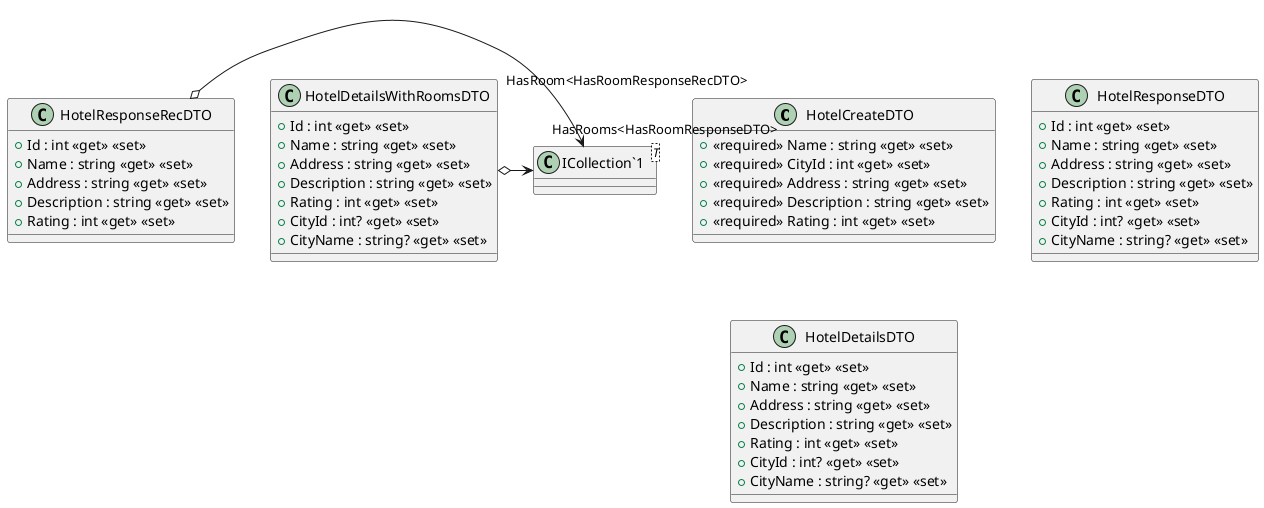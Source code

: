 @startuml
class HotelCreateDTO {
    + <<required>> Name : string <<get>> <<set>>
    + <<required>> CityId : int <<get>> <<set>>
    + <<required>> Address : string <<get>> <<set>>
    + <<required>> Description : string <<get>> <<set>>
    + <<required>> Rating : int <<get>> <<set>>
}
class HotelResponseDTO {
    + Id : int <<get>> <<set>>
    + Name : string <<get>> <<set>>
    + Address : string <<get>> <<set>>
    + Description : string <<get>> <<set>>
    + Rating : int <<get>> <<set>>
    + CityId : int? <<get>> <<set>>
    + CityName : string? <<get>> <<set>>
}
class HotelResponseRecDTO {
    + Id : int <<get>> <<set>>
    + Name : string <<get>> <<set>>
    + Address : string <<get>> <<set>>
    + Description : string <<get>> <<set>>
    + Rating : int <<get>> <<set>>
}
class HotelDetailsDTO {
    + Id : int <<get>> <<set>>
    + Name : string <<get>> <<set>>
    + Address : string <<get>> <<set>>
    + Description : string <<get>> <<set>>
    + Rating : int <<get>> <<set>>
    + CityId : int? <<get>> <<set>>
    + CityName : string? <<get>> <<set>>
}
class HotelDetailsWithRoomsDTO {
    + Id : int <<get>> <<set>>
    + Name : string <<get>> <<set>>
    + Address : string <<get>> <<set>>
    + Description : string <<get>> <<set>>
    + Rating : int <<get>> <<set>>
    + CityId : int? <<get>> <<set>>
    + CityName : string? <<get>> <<set>>
}
class "ICollection`1"<T> {
}
HotelResponseRecDTO o-> "HasRoom<HasRoomResponseRecDTO>" "ICollection`1"
HotelDetailsWithRoomsDTO o-> "HasRooms<HasRoomResponseDTO>" "ICollection`1"
@enduml
